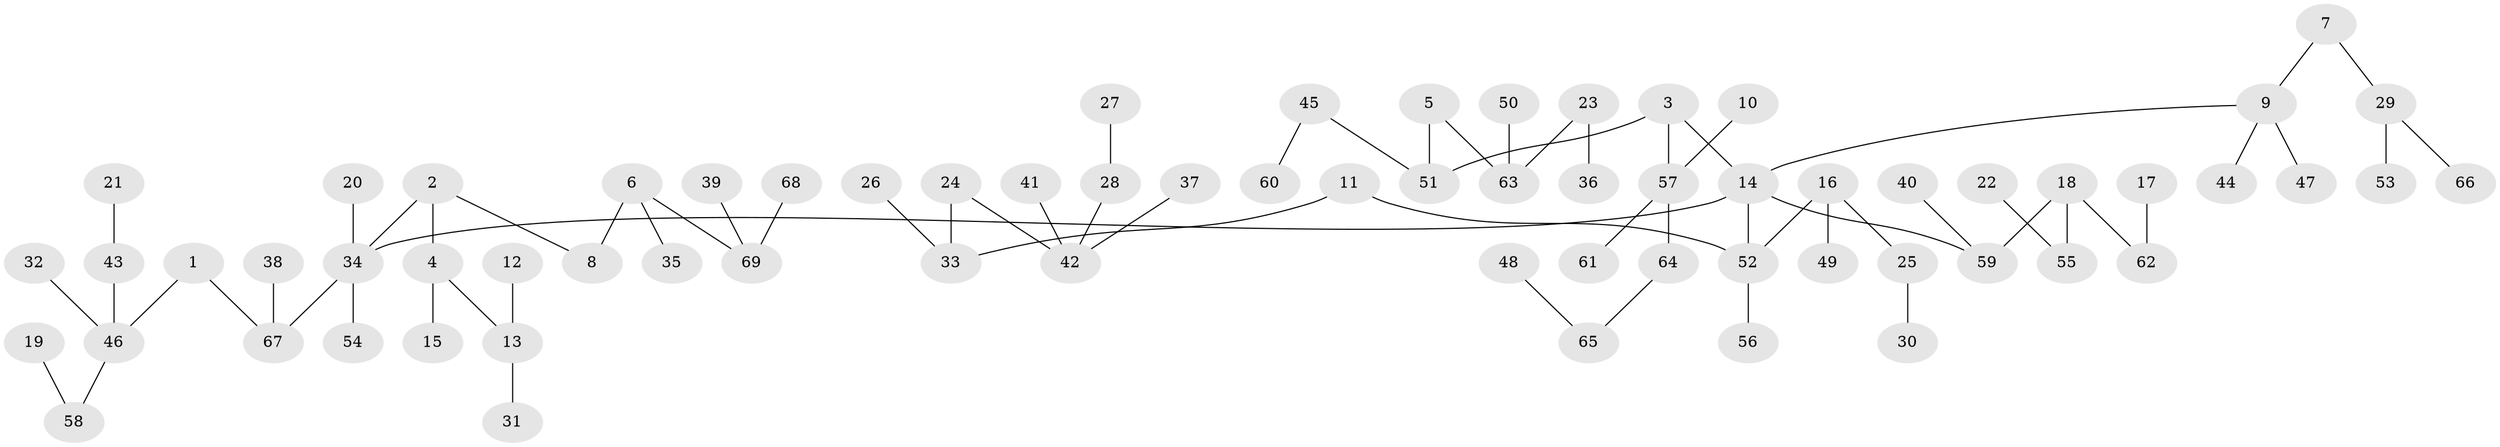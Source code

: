 // original degree distribution, {5: 0.058394160583941604, 4: 0.072992700729927, 2: 0.24087591240875914, 3: 0.12408759124087591, 7: 0.0072992700729927005, 1: 0.49635036496350365}
// Generated by graph-tools (version 1.1) at 2025/37/03/04/25 23:37:25]
// undirected, 69 vertices, 68 edges
graph export_dot {
  node [color=gray90,style=filled];
  1;
  2;
  3;
  4;
  5;
  6;
  7;
  8;
  9;
  10;
  11;
  12;
  13;
  14;
  15;
  16;
  17;
  18;
  19;
  20;
  21;
  22;
  23;
  24;
  25;
  26;
  27;
  28;
  29;
  30;
  31;
  32;
  33;
  34;
  35;
  36;
  37;
  38;
  39;
  40;
  41;
  42;
  43;
  44;
  45;
  46;
  47;
  48;
  49;
  50;
  51;
  52;
  53;
  54;
  55;
  56;
  57;
  58;
  59;
  60;
  61;
  62;
  63;
  64;
  65;
  66;
  67;
  68;
  69;
  1 -- 46 [weight=1.0];
  1 -- 67 [weight=1.0];
  2 -- 4 [weight=1.0];
  2 -- 8 [weight=1.0];
  2 -- 34 [weight=1.0];
  3 -- 14 [weight=1.0];
  3 -- 51 [weight=1.0];
  3 -- 57 [weight=1.0];
  4 -- 13 [weight=1.0];
  4 -- 15 [weight=1.0];
  5 -- 51 [weight=1.0];
  5 -- 63 [weight=1.0];
  6 -- 8 [weight=1.0];
  6 -- 35 [weight=1.0];
  6 -- 69 [weight=1.0];
  7 -- 9 [weight=1.0];
  7 -- 29 [weight=1.0];
  9 -- 14 [weight=1.0];
  9 -- 44 [weight=1.0];
  9 -- 47 [weight=1.0];
  10 -- 57 [weight=1.0];
  11 -- 33 [weight=1.0];
  11 -- 52 [weight=1.0];
  12 -- 13 [weight=1.0];
  13 -- 31 [weight=1.0];
  14 -- 34 [weight=1.0];
  14 -- 52 [weight=1.0];
  14 -- 59 [weight=1.0];
  16 -- 25 [weight=1.0];
  16 -- 49 [weight=1.0];
  16 -- 52 [weight=1.0];
  17 -- 62 [weight=1.0];
  18 -- 55 [weight=1.0];
  18 -- 59 [weight=1.0];
  18 -- 62 [weight=1.0];
  19 -- 58 [weight=1.0];
  20 -- 34 [weight=1.0];
  21 -- 43 [weight=1.0];
  22 -- 55 [weight=1.0];
  23 -- 36 [weight=1.0];
  23 -- 63 [weight=1.0];
  24 -- 33 [weight=1.0];
  24 -- 42 [weight=1.0];
  25 -- 30 [weight=1.0];
  26 -- 33 [weight=1.0];
  27 -- 28 [weight=1.0];
  28 -- 42 [weight=1.0];
  29 -- 53 [weight=1.0];
  29 -- 66 [weight=1.0];
  32 -- 46 [weight=1.0];
  34 -- 54 [weight=1.0];
  34 -- 67 [weight=1.0];
  37 -- 42 [weight=1.0];
  38 -- 67 [weight=1.0];
  39 -- 69 [weight=1.0];
  40 -- 59 [weight=1.0];
  41 -- 42 [weight=1.0];
  43 -- 46 [weight=1.0];
  45 -- 51 [weight=1.0];
  45 -- 60 [weight=1.0];
  46 -- 58 [weight=1.0];
  48 -- 65 [weight=1.0];
  50 -- 63 [weight=1.0];
  52 -- 56 [weight=1.0];
  57 -- 61 [weight=1.0];
  57 -- 64 [weight=1.0];
  64 -- 65 [weight=1.0];
  68 -- 69 [weight=1.0];
}
